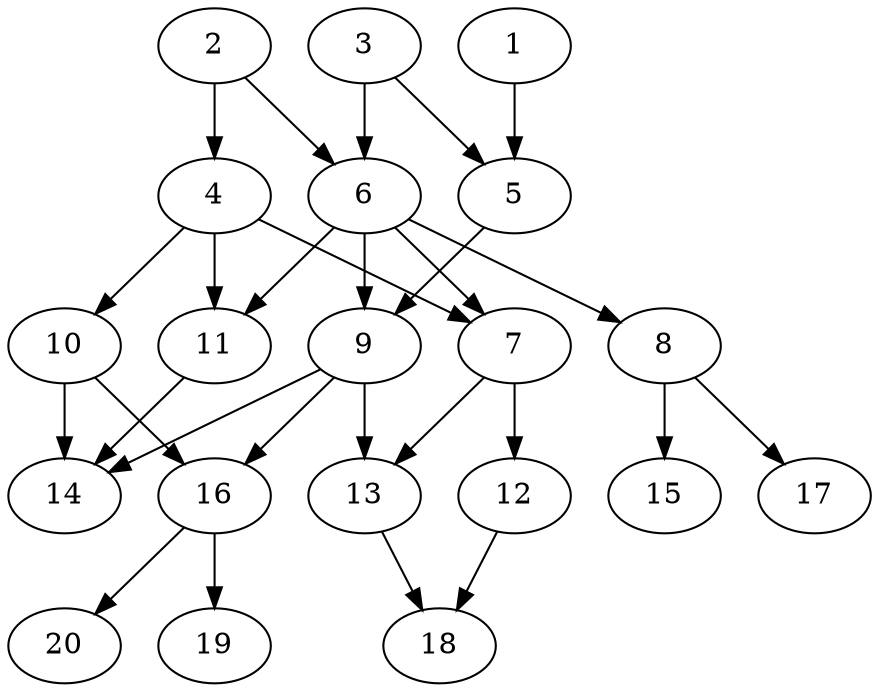 // DAG automatically generated by daggen at Tue Jul 23 14:23:30 2019
// ./daggen --dot -n 20 --ccr 0.4 --fat 0.6 --regular 0.5 --density 0.6 --mindata 5242880 --maxdata 52428800 
digraph G {
  1 [size="19624960", alpha="0.12", expect_size="7849984"] 
  1 -> 5 [size ="7849984"]
  2 [size="85836800", alpha="0.13", expect_size="34334720"] 
  2 -> 4 [size ="34334720"]
  2 -> 6 [size ="34334720"]
  3 [size="95646720", alpha="0.07", expect_size="38258688"] 
  3 -> 5 [size ="38258688"]
  3 -> 6 [size ="38258688"]
  4 [size="101608960", alpha="0.12", expect_size="40643584"] 
  4 -> 7 [size ="40643584"]
  4 -> 10 [size ="40643584"]
  4 -> 11 [size ="40643584"]
  5 [size="32348160", alpha="0.04", expect_size="12939264"] 
  5 -> 9 [size ="12939264"]
  6 [size="70241280", alpha="0.06", expect_size="28096512"] 
  6 -> 7 [size ="28096512"]
  6 -> 8 [size ="28096512"]
  6 -> 9 [size ="28096512"]
  6 -> 11 [size ="28096512"]
  7 [size="116254720", alpha="0.18", expect_size="46501888"] 
  7 -> 12 [size ="46501888"]
  7 -> 13 [size ="46501888"]
  8 [size="118236160", alpha="0.19", expect_size="47294464"] 
  8 -> 15 [size ="47294464"]
  8 -> 17 [size ="47294464"]
  9 [size="82608640", alpha="0.01", expect_size="33043456"] 
  9 -> 13 [size ="33043456"]
  9 -> 14 [size ="33043456"]
  9 -> 16 [size ="33043456"]
  10 [size="87426560", alpha="0.12", expect_size="34970624"] 
  10 -> 14 [size ="34970624"]
  10 -> 16 [size ="34970624"]
  11 [size="66408960", alpha="0.16", expect_size="26563584"] 
  11 -> 14 [size ="26563584"]
  12 [size="19289600", alpha="0.20", expect_size="7715840"] 
  12 -> 18 [size ="7715840"]
  13 [size="98547200", alpha="0.16", expect_size="39418880"] 
  13 -> 18 [size ="39418880"]
  14 [size="21427200", alpha="0.17", expect_size="8570880"] 
  15 [size="93480960", alpha="0.07", expect_size="37392384"] 
  16 [size="115617280", alpha="0.18", expect_size="46246912"] 
  16 -> 19 [size ="46246912"]
  16 -> 20 [size ="46246912"]
  17 [size="35033600", alpha="0.16", expect_size="14013440"] 
  18 [size="23518720", alpha="0.08", expect_size="9407488"] 
  19 [size="19036160", alpha="0.19", expect_size="7614464"] 
  20 [size="23239680", alpha="0.19", expect_size="9295872"] 
}
